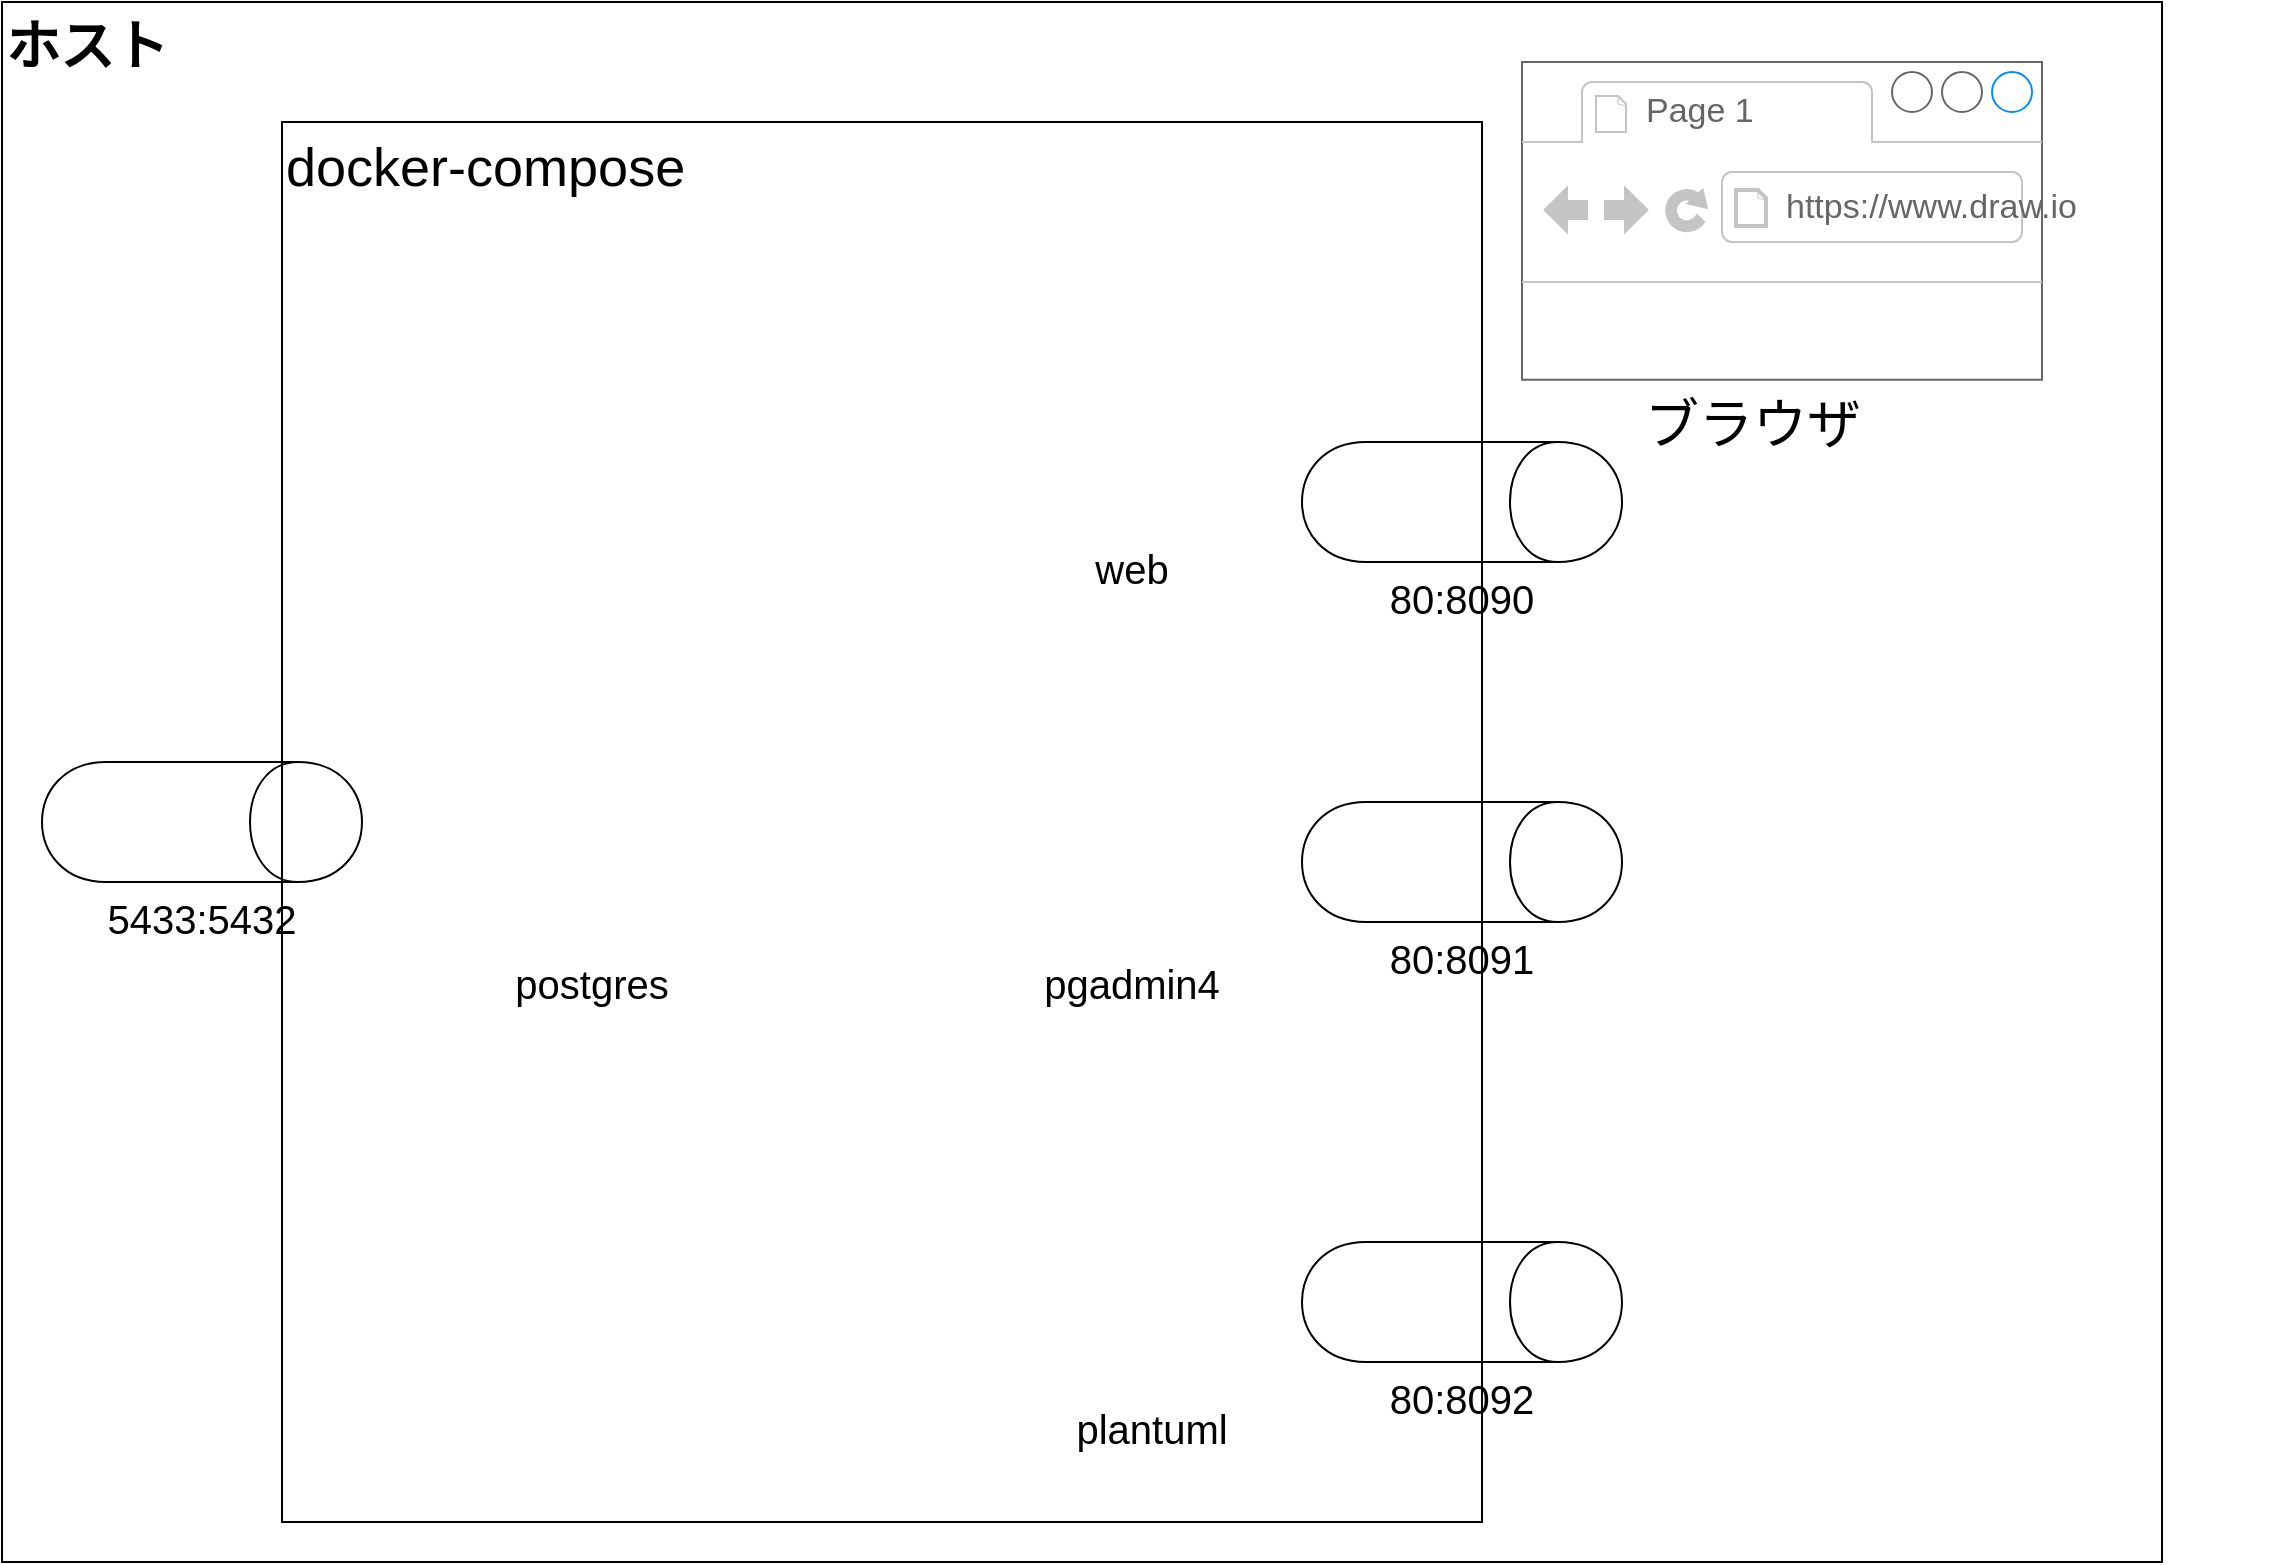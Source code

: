 <mxfile version="13.1.3">
    <diagram id="6hGFLwfOUW9BJ-s0fimq" name="Page-1">
        <mxGraphModel dx="1638" dy="878" grid="1" gridSize="10" guides="1" tooltips="1" connect="1" arrows="1" fold="1" page="1" pageScale="1" pageWidth="1169" pageHeight="827" math="0" shadow="0">
            <root>
                <mxCell id="0"/>
                <mxCell id="1" parent="0"/>
                <mxCell id="2" value="ホスト" style="rounded=0;whiteSpace=wrap;html=1;fillColor=none;align=left;verticalAlign=top;fontStyle=1;fontSize=27;" vertex="1" parent="1">
                    <mxGeometry x="20" y="30" width="1080" height="780" as="geometry"/>
                </mxCell>
                <mxCell id="3" value="ブラウザ" style="strokeWidth=1;shadow=0;dashed=0;align=center;html=1;shape=mxgraph.mockup.containers.browserWindow;rSize=0;strokeColor=#666666;strokeColor2=#008cff;strokeColor3=#c4c4c4;mainText=,;recursiveResize=0;fillColor=none;fontSize=27;aspect=fixed;verticalAlign=top;labelPosition=center;verticalLabelPosition=bottom;" vertex="1" parent="1">
                    <mxGeometry x="780" y="60" width="230" height="158.91" as="geometry"/>
                </mxCell>
                <mxCell id="4" value="Page 1" style="strokeWidth=1;shadow=0;dashed=0;align=center;html=1;shape=mxgraph.mockup.containers.anchor;fontSize=17;fontColor=#666666;align=left;" vertex="1" parent="3">
                    <mxGeometry x="60" y="12" width="110" height="26" as="geometry"/>
                </mxCell>
                <mxCell id="5" value="https://www.draw.io" style="strokeWidth=1;shadow=0;dashed=0;align=center;html=1;shape=mxgraph.mockup.containers.anchor;rSize=0;fontSize=17;fontColor=#666666;align=left;" vertex="1" parent="3">
                    <mxGeometry x="130" y="60" width="250" height="26" as="geometry"/>
                </mxCell>
                <mxCell id="6" value="docker-compose" style="rounded=0;whiteSpace=wrap;html=1;fillColor=none;fontSize=27;align=left;verticalAlign=top;" vertex="1" parent="1">
                    <mxGeometry x="160" y="90" width="600" height="700" as="geometry"/>
                </mxCell>
                <mxCell id="13" value="web" style="shape=image;verticalLabelPosition=bottom;labelBackgroundColor=none;verticalAlign=top;aspect=fixed;imageAspect=0;image=https://www.docker.com/sites/default/files/d8/styles/role_icon/public/2019-07/Moby-logo.png?itok=sYH_JEaJ;fontSize=20;" vertex="1" parent="1">
                    <mxGeometry x="470" y="130" width="230" height="164.98" as="geometry"/>
                </mxCell>
                <mxCell id="15" value="pgadmin4" style="shape=image;verticalLabelPosition=bottom;labelBackgroundColor=none;verticalAlign=top;aspect=fixed;imageAspect=0;image=https://www.docker.com/sites/default/files/d8/styles/role_icon/public/2019-07/Moby-logo.png?itok=sYH_JEaJ;fontSize=20;" vertex="1" parent="1">
                    <mxGeometry x="470" y="337.51" width="230" height="164.98" as="geometry"/>
                </mxCell>
                <mxCell id="16" value="plantuml" style="shape=image;verticalLabelPosition=bottom;labelBackgroundColor=none;verticalAlign=top;aspect=fixed;imageAspect=0;image=https://www.docker.com/sites/default/files/d8/styles/role_icon/public/2019-07/Moby-logo.png?itok=sYH_JEaJ;fontSize=20;" vertex="1" parent="1">
                    <mxGeometry x="480" y="560" width="230" height="164.98" as="geometry"/>
                </mxCell>
                <mxCell id="17" value="80:8090" style="shape=cylinder;whiteSpace=wrap;html=1;boundedLbl=1;backgroundOutline=1;labelBackgroundColor=none;fillColor=none;fontSize=20;direction=south;verticalAlign=top;labelPosition=center;verticalLabelPosition=bottom;align=center;" vertex="1" parent="1">
                    <mxGeometry x="670" y="250" width="160" height="60" as="geometry"/>
                </mxCell>
                <mxCell id="18" value="80:8091" style="shape=cylinder;whiteSpace=wrap;html=1;boundedLbl=1;backgroundOutline=1;labelBackgroundColor=none;fillColor=none;fontSize=20;direction=south;verticalAlign=top;labelPosition=center;verticalLabelPosition=bottom;align=center;" vertex="1" parent="1">
                    <mxGeometry x="670" y="430" width="160" height="60" as="geometry"/>
                </mxCell>
                <mxCell id="19" value="80:8092" style="shape=cylinder;whiteSpace=wrap;html=1;boundedLbl=1;backgroundOutline=1;labelBackgroundColor=none;fillColor=none;fontSize=20;direction=south;verticalAlign=top;labelPosition=center;verticalLabelPosition=bottom;align=center;" vertex="1" parent="1">
                    <mxGeometry x="670" y="650" width="160" height="60" as="geometry"/>
                </mxCell>
                <mxCell id="20" value="postgres" style="shape=image;verticalLabelPosition=bottom;labelBackgroundColor=none;verticalAlign=top;aspect=fixed;imageAspect=0;image=https://www.docker.com/sites/default/files/d8/styles/role_icon/public/2019-07/Moby-logo.png?itok=sYH_JEaJ;fontSize=20;" vertex="1" parent="1">
                    <mxGeometry x="200" y="337.51" width="230" height="164.98" as="geometry"/>
                </mxCell>
                <mxCell id="21" value="5433:5432" style="shape=cylinder;whiteSpace=wrap;html=1;boundedLbl=1;backgroundOutline=1;labelBackgroundColor=none;fillColor=none;fontSize=20;direction=south;verticalAlign=top;labelPosition=center;verticalLabelPosition=bottom;align=center;" vertex="1" parent="1">
                    <mxGeometry x="40" y="410" width="160" height="60" as="geometry"/>
                </mxCell>
            </root>
        </mxGraphModel>
    </diagram>
</mxfile>